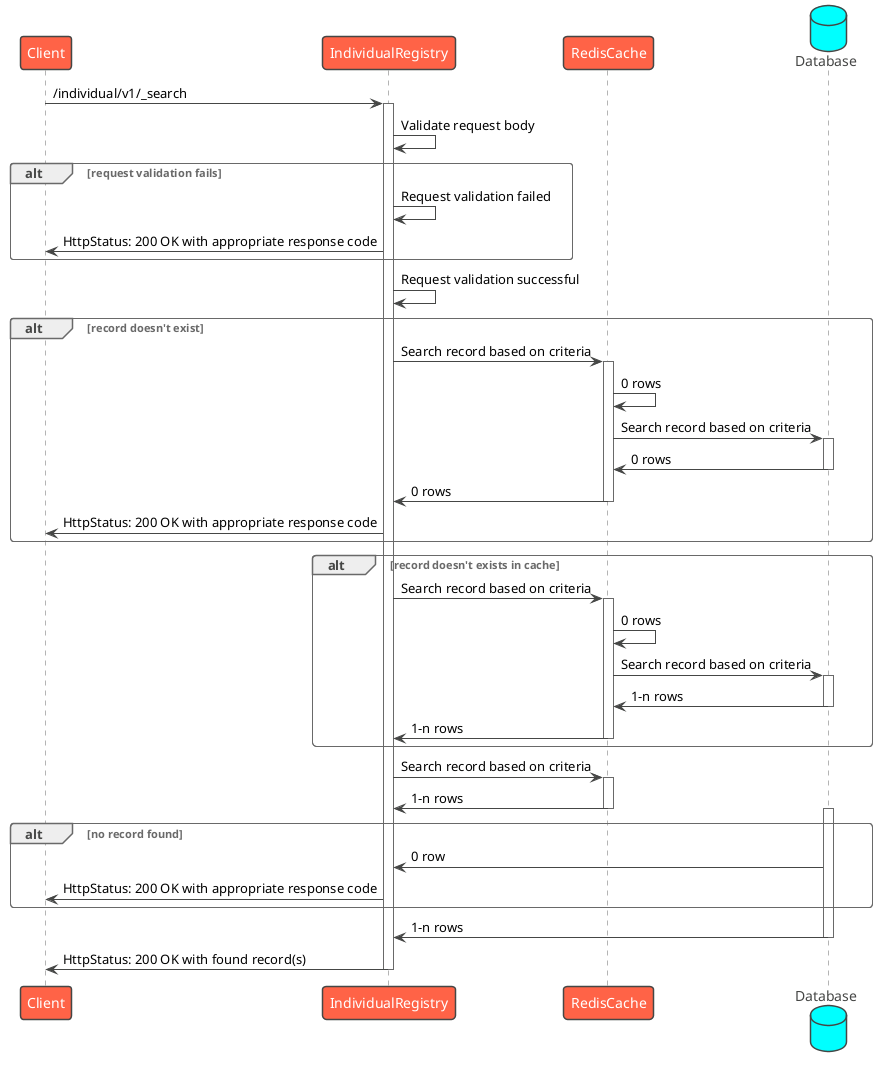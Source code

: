 @startuml Individual Registry - Search
!theme vibrant
participant Client as c
participant IndividualRegistry as ir
participant RedisCache as rc
database Database as db
c -> ir : /individual/v1/_search
activate ir
ir -> ir: Validate request body
alt request validation fails
    ir -> ir: Request validation failed
    ir -> c: HttpStatus: 200 OK with appropriate response code
end
ir -> ir: Request validation successful
alt record doesn't exist
    ir -> rc: Search record based on criteria
    activate rc
    rc -> rc: 0 rows
    rc -> db: Search record based on criteria
    activate db
    db -> rc: 0 rows
    deactivate db
    rc -> ir: 0 rows
    deactivate rc
    ir -> c: HttpStatus: 200 OK with appropriate response code
end
alt record doesn't exists in cache
    ir -> rc: Search record based on criteria
    activate rc
    rc -> rc: 0 rows
    rc -> db: Search record based on criteria
    activate db
    db -> rc: 1-n rows
    deactivate db
    rc -> ir: 1-n rows
    deactivate rc
end
ir -> rc: Search record based on criteria
activate rc
rc -> ir: 1-n rows
deactivate rc
alt no record found
    activate db
    db -> ir: 0 row
    ir -> c: HttpStatus: 200 OK with appropriate response code
end
db -> ir: 1-n rows
deactivate db
ir -> c: HttpStatus: 200 OK with found record(s)
deactivate ir
@enduml